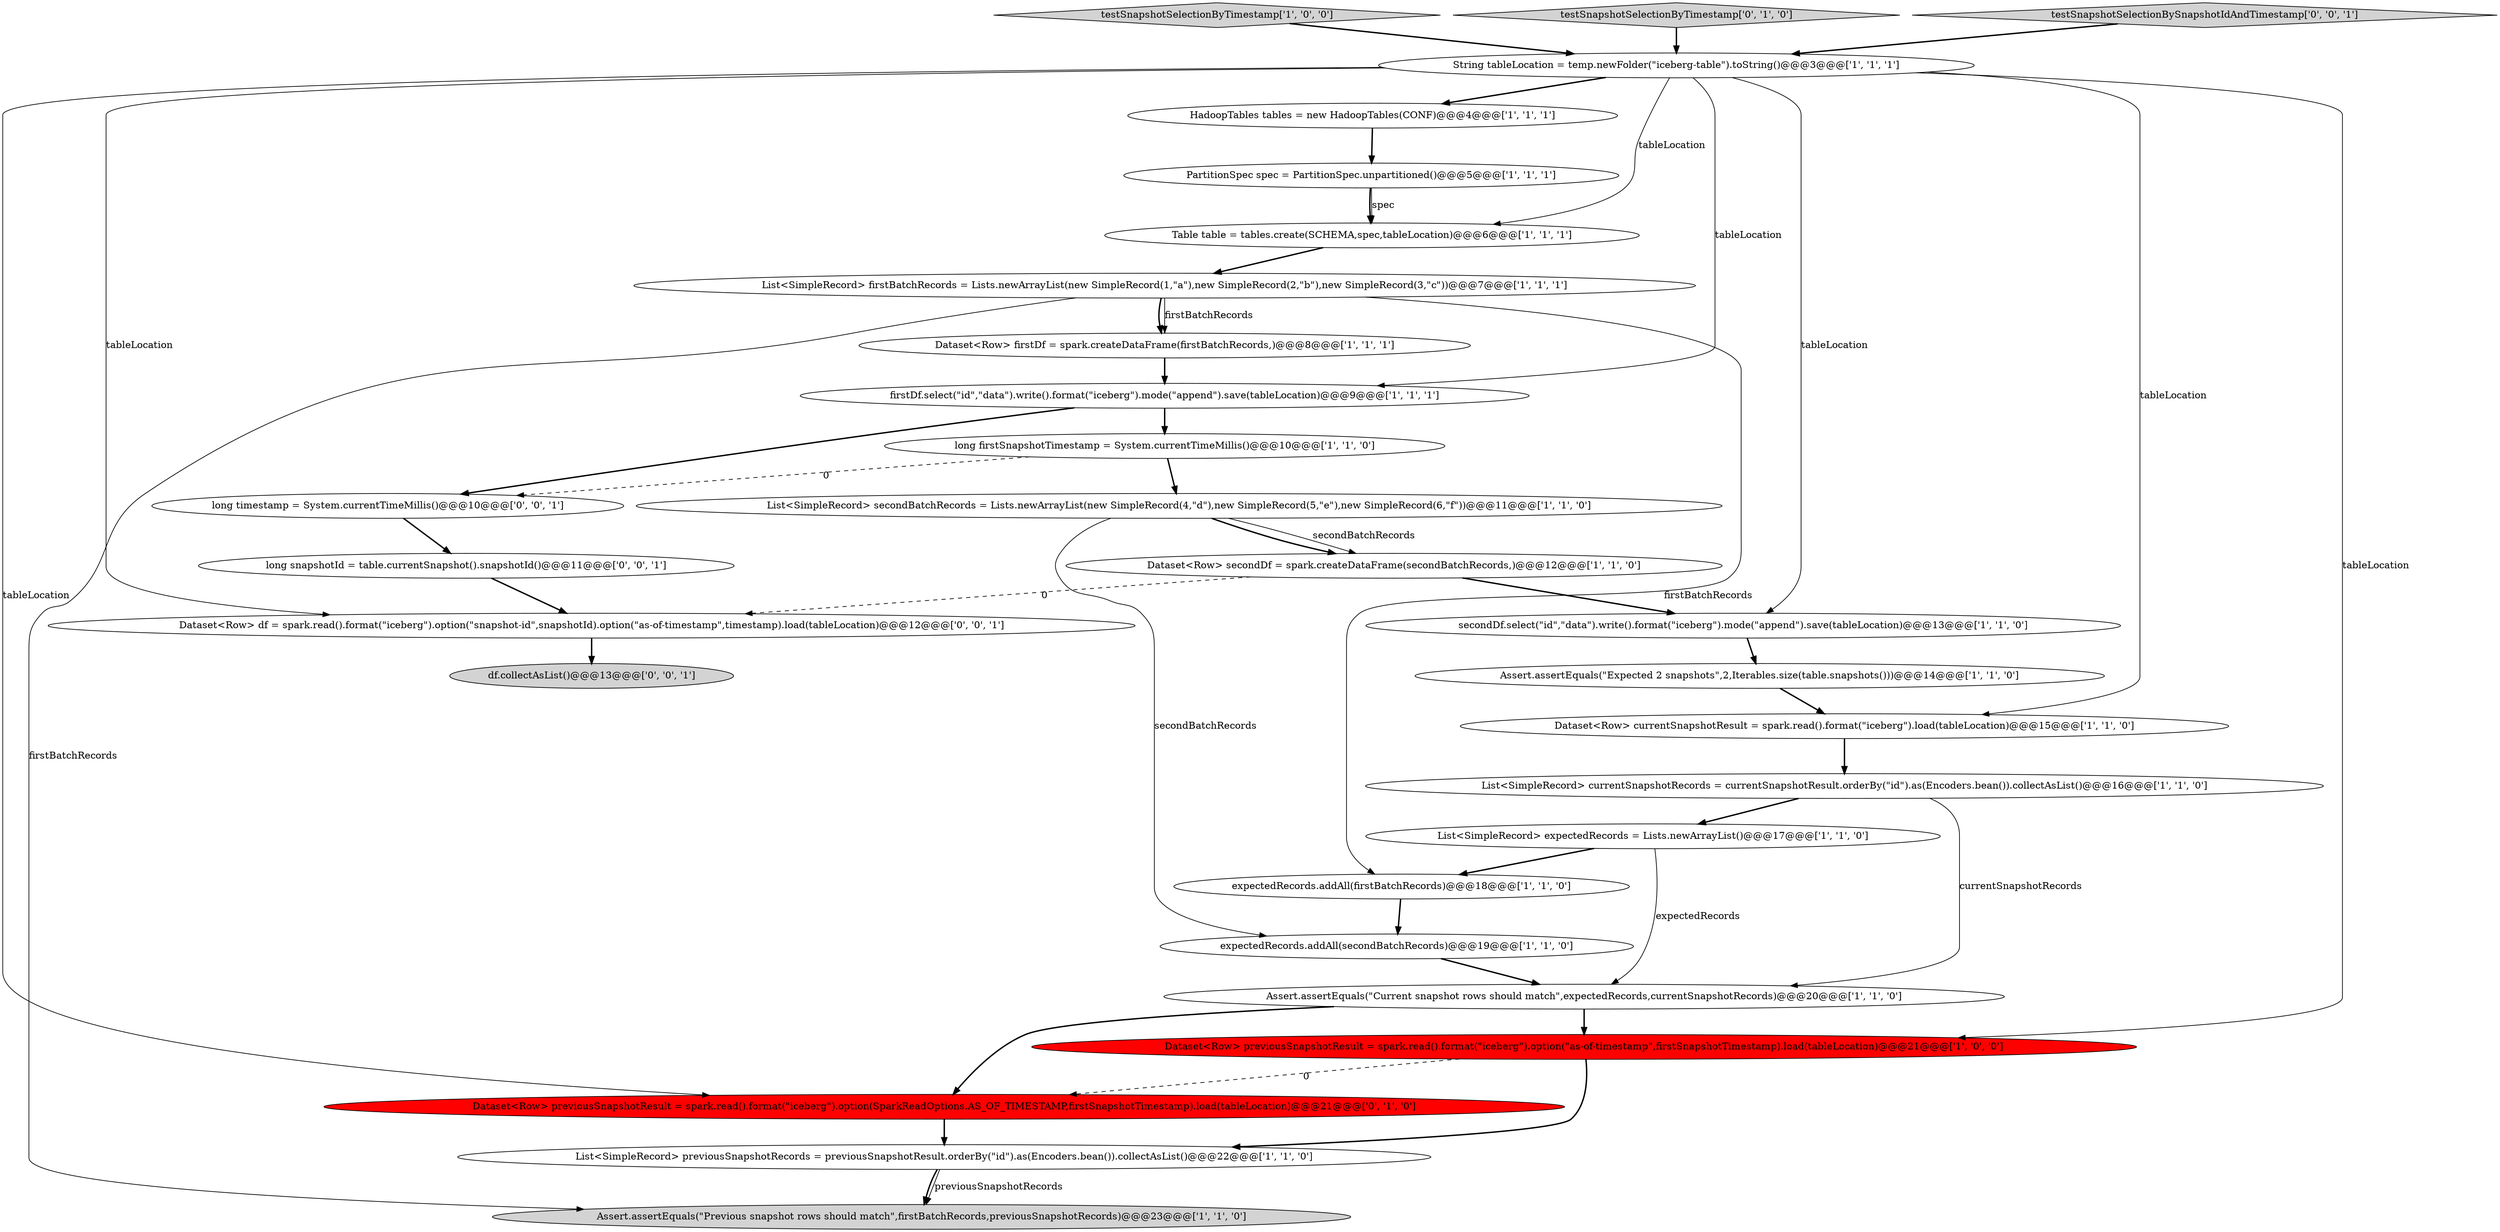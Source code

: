 digraph {
16 [style = filled, label = "Dataset<Row> firstDf = spark.createDataFrame(firstBatchRecords,)@@@8@@@['1', '1', '1']", fillcolor = white, shape = ellipse image = "AAA0AAABBB1BBB"];
21 [style = filled, label = "Dataset<Row> currentSnapshotResult = spark.read().format(\"iceberg\").load(tableLocation)@@@15@@@['1', '1', '0']", fillcolor = white, shape = ellipse image = "AAA0AAABBB1BBB"];
25 [style = filled, label = "long snapshotId = table.currentSnapshot().snapshotId()@@@11@@@['0', '0', '1']", fillcolor = white, shape = ellipse image = "AAA0AAABBB3BBB"];
26 [style = filled, label = "Dataset<Row> df = spark.read().format(\"iceberg\").option(\"snapshot-id\",snapshotId).option(\"as-of-timestamp\",timestamp).load(tableLocation)@@@12@@@['0', '0', '1']", fillcolor = white, shape = ellipse image = "AAA0AAABBB3BBB"];
9 [style = filled, label = "HadoopTables tables = new HadoopTables(CONF)@@@4@@@['1', '1', '1']", fillcolor = white, shape = ellipse image = "AAA0AAABBB1BBB"];
19 [style = filled, label = "firstDf.select(\"id\",\"data\").write().format(\"iceberg\").mode(\"append\").save(tableLocation)@@@9@@@['1', '1', '1']", fillcolor = white, shape = ellipse image = "AAA0AAABBB1BBB"];
27 [style = filled, label = "long timestamp = System.currentTimeMillis()@@@10@@@['0', '0', '1']", fillcolor = white, shape = ellipse image = "AAA0AAABBB3BBB"];
8 [style = filled, label = "PartitionSpec spec = PartitionSpec.unpartitioned()@@@5@@@['1', '1', '1']", fillcolor = white, shape = ellipse image = "AAA0AAABBB1BBB"];
10 [style = filled, label = "long firstSnapshotTimestamp = System.currentTimeMillis()@@@10@@@['1', '1', '0']", fillcolor = white, shape = ellipse image = "AAA0AAABBB1BBB"];
4 [style = filled, label = "Assert.assertEquals(\"Expected 2 snapshots\",2,Iterables.size(table.snapshots()))@@@14@@@['1', '1', '0']", fillcolor = white, shape = ellipse image = "AAA0AAABBB1BBB"];
13 [style = filled, label = "Dataset<Row> previousSnapshotResult = spark.read().format(\"iceberg\").option(\"as-of-timestamp\",firstSnapshotTimestamp).load(tableLocation)@@@21@@@['1', '0', '0']", fillcolor = red, shape = ellipse image = "AAA1AAABBB1BBB"];
0 [style = filled, label = "List<SimpleRecord> firstBatchRecords = Lists.newArrayList(new SimpleRecord(1,\"a\"),new SimpleRecord(2,\"b\"),new SimpleRecord(3,\"c\"))@@@7@@@['1', '1', '1']", fillcolor = white, shape = ellipse image = "AAA0AAABBB1BBB"];
5 [style = filled, label = "testSnapshotSelectionByTimestamp['1', '0', '0']", fillcolor = lightgray, shape = diamond image = "AAA0AAABBB1BBB"];
22 [style = filled, label = "testSnapshotSelectionByTimestamp['0', '1', '0']", fillcolor = lightgray, shape = diamond image = "AAA0AAABBB2BBB"];
2 [style = filled, label = "String tableLocation = temp.newFolder(\"iceberg-table\").toString()@@@3@@@['1', '1', '1']", fillcolor = white, shape = ellipse image = "AAA0AAABBB1BBB"];
7 [style = filled, label = "List<SimpleRecord> previousSnapshotRecords = previousSnapshotResult.orderBy(\"id\").as(Encoders.bean()).collectAsList()@@@22@@@['1', '1', '0']", fillcolor = white, shape = ellipse image = "AAA0AAABBB1BBB"];
17 [style = filled, label = "List<SimpleRecord> expectedRecords = Lists.newArrayList()@@@17@@@['1', '1', '0']", fillcolor = white, shape = ellipse image = "AAA0AAABBB1BBB"];
3 [style = filled, label = "List<SimpleRecord> secondBatchRecords = Lists.newArrayList(new SimpleRecord(4,\"d\"),new SimpleRecord(5,\"e\"),new SimpleRecord(6,\"f\"))@@@11@@@['1', '1', '0']", fillcolor = white, shape = ellipse image = "AAA0AAABBB1BBB"];
23 [style = filled, label = "Dataset<Row> previousSnapshotResult = spark.read().format(\"iceberg\").option(SparkReadOptions.AS_OF_TIMESTAMP,firstSnapshotTimestamp).load(tableLocation)@@@21@@@['0', '1', '0']", fillcolor = red, shape = ellipse image = "AAA1AAABBB2BBB"];
1 [style = filled, label = "secondDf.select(\"id\",\"data\").write().format(\"iceberg\").mode(\"append\").save(tableLocation)@@@13@@@['1', '1', '0']", fillcolor = white, shape = ellipse image = "AAA0AAABBB1BBB"];
14 [style = filled, label = "expectedRecords.addAll(secondBatchRecords)@@@19@@@['1', '1', '0']", fillcolor = white, shape = ellipse image = "AAA0AAABBB1BBB"];
12 [style = filled, label = "List<SimpleRecord> currentSnapshotRecords = currentSnapshotResult.orderBy(\"id\").as(Encoders.bean()).collectAsList()@@@16@@@['1', '1', '0']", fillcolor = white, shape = ellipse image = "AAA0AAABBB1BBB"];
15 [style = filled, label = "expectedRecords.addAll(firstBatchRecords)@@@18@@@['1', '1', '0']", fillcolor = white, shape = ellipse image = "AAA0AAABBB1BBB"];
24 [style = filled, label = "df.collectAsList()@@@13@@@['0', '0', '1']", fillcolor = lightgray, shape = ellipse image = "AAA0AAABBB3BBB"];
11 [style = filled, label = "Assert.assertEquals(\"Previous snapshot rows should match\",firstBatchRecords,previousSnapshotRecords)@@@23@@@['1', '1', '0']", fillcolor = lightgray, shape = ellipse image = "AAA0AAABBB1BBB"];
6 [style = filled, label = "Dataset<Row> secondDf = spark.createDataFrame(secondBatchRecords,)@@@12@@@['1', '1', '0']", fillcolor = white, shape = ellipse image = "AAA0AAABBB1BBB"];
18 [style = filled, label = "Table table = tables.create(SCHEMA,spec,tableLocation)@@@6@@@['1', '1', '1']", fillcolor = white, shape = ellipse image = "AAA0AAABBB1BBB"];
28 [style = filled, label = "testSnapshotSelectionBySnapshotIdAndTimestamp['0', '0', '1']", fillcolor = lightgray, shape = diamond image = "AAA0AAABBB3BBB"];
20 [style = filled, label = "Assert.assertEquals(\"Current snapshot rows should match\",expectedRecords,currentSnapshotRecords)@@@20@@@['1', '1', '0']", fillcolor = white, shape = ellipse image = "AAA0AAABBB1BBB"];
0->11 [style = solid, label="firstBatchRecords"];
0->16 [style = bold, label=""];
1->4 [style = bold, label=""];
7->11 [style = bold, label=""];
20->13 [style = bold, label=""];
2->23 [style = solid, label="tableLocation"];
22->2 [style = bold, label=""];
15->14 [style = bold, label=""];
2->19 [style = solid, label="tableLocation"];
17->20 [style = solid, label="expectedRecords"];
8->18 [style = bold, label=""];
7->11 [style = solid, label="previousSnapshotRecords"];
12->17 [style = bold, label=""];
4->21 [style = bold, label=""];
3->14 [style = solid, label="secondBatchRecords"];
2->1 [style = solid, label="tableLocation"];
10->3 [style = bold, label=""];
19->10 [style = bold, label=""];
3->6 [style = bold, label=""];
2->9 [style = bold, label=""];
0->16 [style = solid, label="firstBatchRecords"];
16->19 [style = bold, label=""];
9->8 [style = bold, label=""];
26->24 [style = bold, label=""];
2->13 [style = solid, label="tableLocation"];
8->18 [style = solid, label="spec"];
13->23 [style = dashed, label="0"];
10->27 [style = dashed, label="0"];
2->21 [style = solid, label="tableLocation"];
21->12 [style = bold, label=""];
12->20 [style = solid, label="currentSnapshotRecords"];
6->1 [style = bold, label=""];
28->2 [style = bold, label=""];
5->2 [style = bold, label=""];
3->6 [style = solid, label="secondBatchRecords"];
2->26 [style = solid, label="tableLocation"];
20->23 [style = bold, label=""];
13->7 [style = bold, label=""];
6->26 [style = dashed, label="0"];
19->27 [style = bold, label=""];
25->26 [style = bold, label=""];
17->15 [style = bold, label=""];
0->15 [style = solid, label="firstBatchRecords"];
23->7 [style = bold, label=""];
2->18 [style = solid, label="tableLocation"];
27->25 [style = bold, label=""];
18->0 [style = bold, label=""];
14->20 [style = bold, label=""];
}
